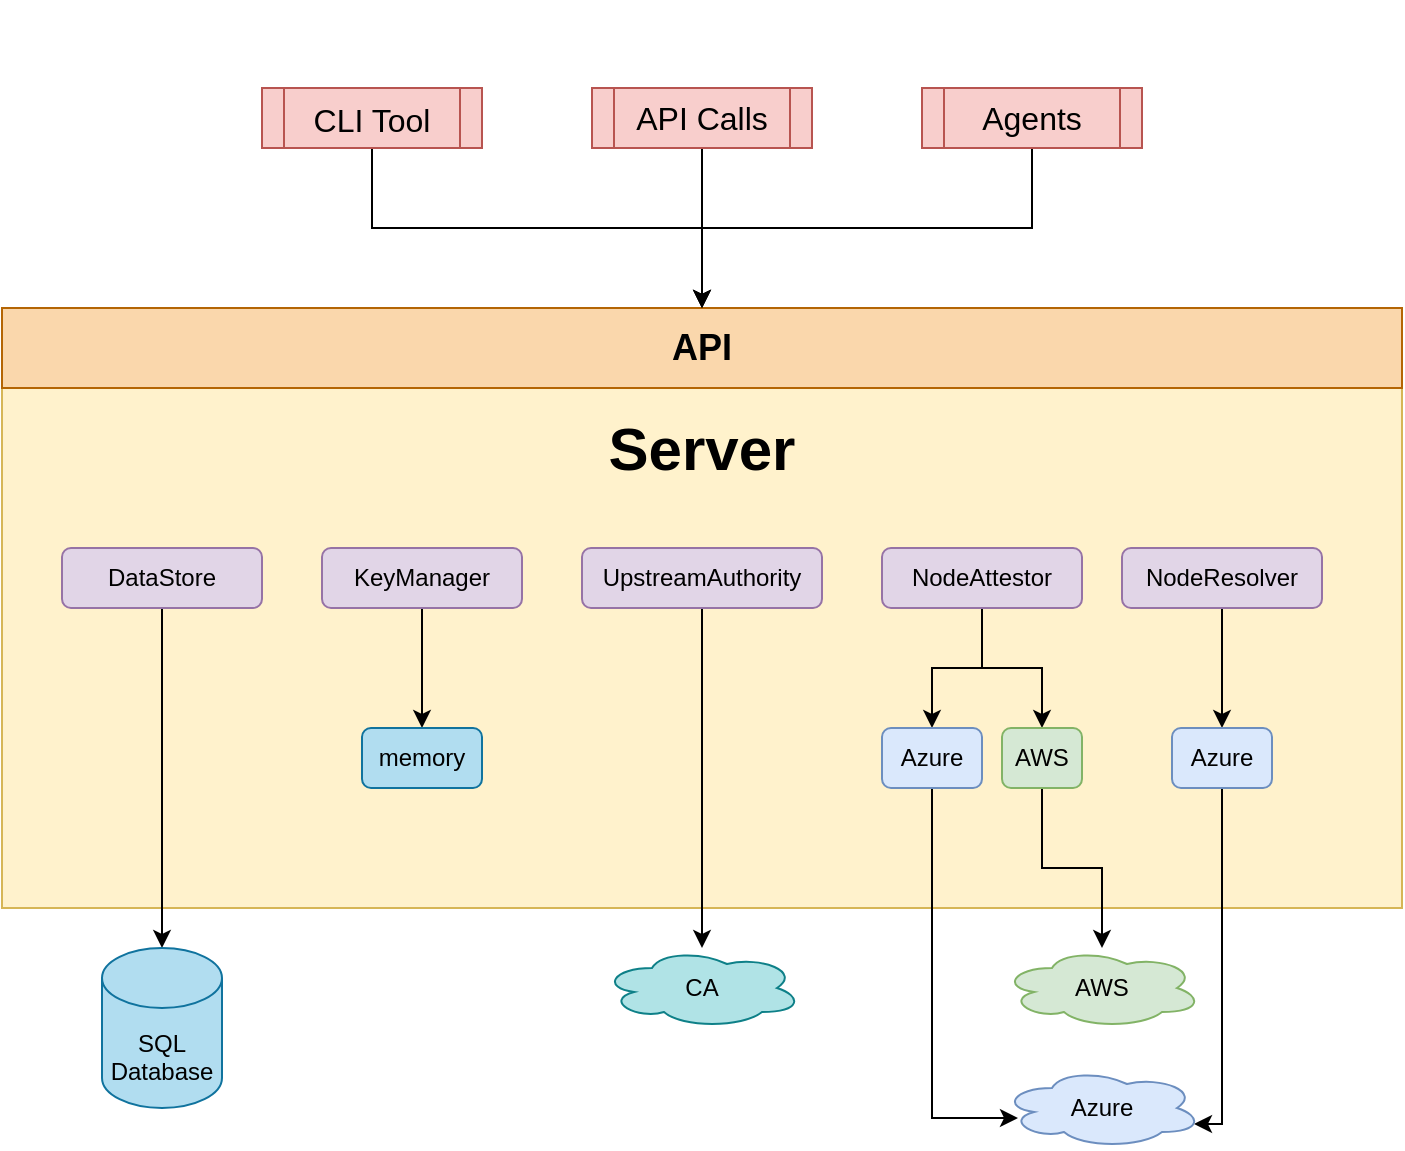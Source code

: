 <mxfile version="13.6.5">
    <diagram id="TgZHtt84LtUgyle7RrUV" name="Server">
        <mxGraphModel dx="888" dy="746" grid="1" gridSize="10" guides="1" tooltips="1" connect="1" arrows="1" fold="1" page="1" pageScale="1" pageWidth="850" pageHeight="1100" math="0" shadow="0">
            <root>
                <mxCell id="0"/>
                <mxCell id="1" parent="0"/>
                <mxCell id="Rp-ab2z_M1Jg2SWGDdXT-1" value="" style="rounded=0;whiteSpace=wrap;html=1;fillColor=#fff2cc;strokeColor=#d6b656;" parent="1" vertex="1">
                    <mxGeometry x="10" y="210" width="700" height="300" as="geometry"/>
                </mxCell>
                <mxCell id="Rp-ab2z_M1Jg2SWGDdXT-39" style="edgeStyle=orthogonalEdgeStyle;rounded=0;orthogonalLoop=1;jettySize=auto;html=1;" parent="1" source="Rp-ab2z_M1Jg2SWGDdXT-2" target="Rp-ab2z_M1Jg2SWGDdXT-32" edge="1">
                    <mxGeometry relative="1" as="geometry"/>
                </mxCell>
                <mxCell id="Rp-ab2z_M1Jg2SWGDdXT-2" value="&lt;div&gt;DataStore&lt;/div&gt;" style="rounded=1;whiteSpace=wrap;html=1;fillColor=#e1d5e7;strokeColor=#9673a6;" parent="1" vertex="1">
                    <mxGeometry x="40" y="330" width="100" height="30" as="geometry"/>
                </mxCell>
                <mxCell id="Rp-ab2z_M1Jg2SWGDdXT-22" value="" style="edgeStyle=orthogonalEdgeStyle;rounded=0;orthogonalLoop=1;jettySize=auto;html=1;" parent="1" source="Rp-ab2z_M1Jg2SWGDdXT-3" target="Rp-ab2z_M1Jg2SWGDdXT-19" edge="1">
                    <mxGeometry relative="1" as="geometry"/>
                </mxCell>
                <mxCell id="Rp-ab2z_M1Jg2SWGDdXT-3" value="&lt;div&gt;KeyManager&lt;/div&gt;" style="rounded=1;whiteSpace=wrap;html=1;fillColor=#e1d5e7;strokeColor=#9673a6;" parent="1" vertex="1">
                    <mxGeometry x="170" y="330" width="100" height="30" as="geometry"/>
                </mxCell>
                <mxCell id="Rp-ab2z_M1Jg2SWGDdXT-31" style="edgeStyle=orthogonalEdgeStyle;rounded=0;orthogonalLoop=1;jettySize=auto;html=1;" parent="1" source="Rp-ab2z_M1Jg2SWGDdXT-4" target="Rp-ab2z_M1Jg2SWGDdXT-30" edge="1">
                    <mxGeometry relative="1" as="geometry"/>
                </mxCell>
                <mxCell id="Rp-ab2z_M1Jg2SWGDdXT-4" value="UpstreamAuthority" style="rounded=1;whiteSpace=wrap;html=1;fillColor=#e1d5e7;strokeColor=#9673a6;" parent="1" vertex="1">
                    <mxGeometry x="300" y="330" width="120" height="30" as="geometry"/>
                </mxCell>
                <mxCell id="Rp-ab2z_M1Jg2SWGDdXT-17" style="edgeStyle=orthogonalEdgeStyle;rounded=0;orthogonalLoop=1;jettySize=auto;html=1;exitX=0.5;exitY=1;exitDx=0;exitDy=0;" parent="1" source="Rp-ab2z_M1Jg2SWGDdXT-5" target="Rp-ab2z_M1Jg2SWGDdXT-8" edge="1">
                    <mxGeometry relative="1" as="geometry"/>
                </mxCell>
                <mxCell id="Rp-ab2z_M1Jg2SWGDdXT-18" style="edgeStyle=orthogonalEdgeStyle;rounded=0;orthogonalLoop=1;jettySize=auto;html=1;" parent="1" source="Rp-ab2z_M1Jg2SWGDdXT-5" target="Rp-ab2z_M1Jg2SWGDdXT-11" edge="1">
                    <mxGeometry relative="1" as="geometry"/>
                </mxCell>
                <mxCell id="Rp-ab2z_M1Jg2SWGDdXT-5" value="NodeAttestor" style="rounded=1;whiteSpace=wrap;html=1;fillColor=#e1d5e7;strokeColor=#9673a6;" parent="1" vertex="1">
                    <mxGeometry x="450" y="330" width="100" height="30" as="geometry"/>
                </mxCell>
                <mxCell id="Rp-ab2z_M1Jg2SWGDdXT-16" style="edgeStyle=orthogonalEdgeStyle;rounded=0;orthogonalLoop=1;jettySize=auto;html=1;exitX=0.5;exitY=1;exitDx=0;exitDy=0;entryX=0.5;entryY=0;entryDx=0;entryDy=0;" parent="1" source="Rp-ab2z_M1Jg2SWGDdXT-6" target="Rp-ab2z_M1Jg2SWGDdXT-13" edge="1">
                    <mxGeometry relative="1" as="geometry"/>
                </mxCell>
                <mxCell id="Rp-ab2z_M1Jg2SWGDdXT-6" value="NodeResolver" style="rounded=1;whiteSpace=wrap;html=1;fillColor=#e1d5e7;strokeColor=#9673a6;" parent="1" vertex="1">
                    <mxGeometry x="570" y="330" width="100" height="30" as="geometry"/>
                </mxCell>
                <mxCell id="Rp-ab2z_M1Jg2SWGDdXT-40" value="" style="edgeStyle=orthogonalEdgeStyle;rounded=0;orthogonalLoop=1;jettySize=auto;html=1;" parent="1" source="Rp-ab2z_M1Jg2SWGDdXT-8" target="Rp-ab2z_M1Jg2SWGDdXT-23" edge="1">
                    <mxGeometry relative="1" as="geometry"/>
                </mxCell>
                <mxCell id="Rp-ab2z_M1Jg2SWGDdXT-8" value="AWS" style="rounded=1;whiteSpace=wrap;html=1;fillColor=#d5e8d4;strokeColor=#82b366;" parent="1" vertex="1">
                    <mxGeometry x="510" y="420" width="40" height="30" as="geometry"/>
                </mxCell>
                <mxCell id="Rp-ab2z_M1Jg2SWGDdXT-34" style="edgeStyle=orthogonalEdgeStyle;rounded=0;orthogonalLoop=1;jettySize=auto;html=1;exitX=0.5;exitY=1;exitDx=0;exitDy=0;entryX=0.08;entryY=0.625;entryDx=0;entryDy=0;entryPerimeter=0;" parent="1" source="Rp-ab2z_M1Jg2SWGDdXT-11" target="Rp-ab2z_M1Jg2SWGDdXT-24" edge="1">
                    <mxGeometry relative="1" as="geometry">
                        <Array as="points">
                            <mxPoint x="475" y="615"/>
                        </Array>
                    </mxGeometry>
                </mxCell>
                <mxCell id="Rp-ab2z_M1Jg2SWGDdXT-11" value="Azure" style="rounded=1;whiteSpace=wrap;html=1;fillColor=#dae8fc;strokeColor=#6c8ebf;" parent="1" vertex="1">
                    <mxGeometry x="450" y="420" width="50" height="30" as="geometry"/>
                </mxCell>
                <mxCell id="Rp-ab2z_M1Jg2SWGDdXT-54" style="edgeStyle=orthogonalEdgeStyle;rounded=0;orthogonalLoop=1;jettySize=auto;html=1;fontSize=16;entryX=0.96;entryY=0.7;entryDx=0;entryDy=0;entryPerimeter=0;" parent="1" source="Rp-ab2z_M1Jg2SWGDdXT-13" target="Rp-ab2z_M1Jg2SWGDdXT-24" edge="1">
                    <mxGeometry relative="1" as="geometry">
                        <mxPoint x="620" y="620" as="targetPoint"/>
                        <Array as="points">
                            <mxPoint x="620" y="618"/>
                        </Array>
                    </mxGeometry>
                </mxCell>
                <mxCell id="Rp-ab2z_M1Jg2SWGDdXT-13" value="Azure" style="rounded=1;whiteSpace=wrap;html=1;fillColor=#dae8fc;strokeColor=#6c8ebf;" parent="1" vertex="1">
                    <mxGeometry x="595" y="420" width="50" height="30" as="geometry"/>
                </mxCell>
                <mxCell id="Rp-ab2z_M1Jg2SWGDdXT-19" value="memory" style="rounded=1;whiteSpace=wrap;html=1;sketch=0;fillColor=#b1ddf0;strokeColor=#10739e;" parent="1" vertex="1">
                    <mxGeometry x="190" y="420" width="60" height="30" as="geometry"/>
                </mxCell>
                <mxCell id="Rp-ab2z_M1Jg2SWGDdXT-23" value="AWS" style="ellipse;shape=cloud;whiteSpace=wrap;html=1;sketch=0;fillColor=#d5e8d4;strokeColor=#82b366;" parent="1" vertex="1">
                    <mxGeometry x="510" y="530" width="100" height="40" as="geometry"/>
                </mxCell>
                <mxCell id="Rp-ab2z_M1Jg2SWGDdXT-24" value="Azure" style="ellipse;shape=cloud;whiteSpace=wrap;html=1;sketch=0;fillColor=#dae8fc;strokeColor=#6c8ebf;" parent="1" vertex="1">
                    <mxGeometry x="510" y="590" width="100" height="40" as="geometry"/>
                </mxCell>
                <mxCell id="Rp-ab2z_M1Jg2SWGDdXT-30" value="CA" style="ellipse;shape=cloud;whiteSpace=wrap;html=1;sketch=0;fillColor=#b0e3e6;strokeColor=#0e8088;" parent="1" vertex="1">
                    <mxGeometry x="310" y="530" width="100" height="40" as="geometry"/>
                </mxCell>
                <mxCell id="Rp-ab2z_M1Jg2SWGDdXT-32" value="&lt;div&gt;&lt;br&gt;&lt;/div&gt;&lt;div&gt;&lt;br&gt;&lt;/div&gt;&lt;div&gt;SQL&lt;/div&gt;&lt;div&gt;Database&lt;br&gt;&lt;/div&gt;" style="shape=cylinder2;whiteSpace=wrap;html=1;boundedLbl=1;backgroundOutline=1;size=15;sketch=0;fillColor=#b1ddf0;strokeColor=#10739e;" parent="1" vertex="1">
                    <mxGeometry x="60" y="530" width="60" height="80" as="geometry"/>
                </mxCell>
                <mxCell id="Rp-ab2z_M1Jg2SWGDdXT-44" value="&lt;h2&gt;API&lt;/h2&gt;" style="rounded=0;whiteSpace=wrap;html=1;sketch=0;fillColor=#fad7ac;strokeColor=#b46504;" parent="1" vertex="1">
                    <mxGeometry x="10" y="210" width="700" height="40" as="geometry"/>
                </mxCell>
                <mxCell id="Rp-ab2z_M1Jg2SWGDdXT-46" value="Server" style="text;html=1;strokeColor=none;fillColor=none;align=center;verticalAlign=middle;whiteSpace=wrap;rounded=0;sketch=0;fontSize=30;fontStyle=1" parent="1" vertex="1">
                    <mxGeometry x="340" y="270" width="40" height="20" as="geometry"/>
                </mxCell>
                <mxCell id="Rp-ab2z_M1Jg2SWGDdXT-55" value="" style="edgeStyle=orthogonalEdgeStyle;rounded=0;orthogonalLoop=1;jettySize=auto;html=1;fontSize=16;" parent="1" source="Rp-ab2z_M1Jg2SWGDdXT-49" target="Rp-ab2z_M1Jg2SWGDdXT-44" edge="1">
                    <mxGeometry relative="1" as="geometry"/>
                </mxCell>
                <mxCell id="Rp-ab2z_M1Jg2SWGDdXT-49" value="&lt;h6 style=&quot;font-size: 16px&quot;&gt;&lt;font style=&quot;font-size: 16px&quot;&gt;&lt;span style=&quot;font-weight: normal&quot;&gt;API Calls&lt;/span&gt;&lt;/font&gt;&lt;/h6&gt;" style="shape=process;whiteSpace=wrap;html=1;backgroundOutline=1;sketch=0;fontSize=30;fillColor=#f8cecc;strokeColor=#b85450;" parent="1" vertex="1">
                    <mxGeometry x="305" y="100" width="110" height="30" as="geometry"/>
                </mxCell>
                <mxCell id="Rp-ab2z_M1Jg2SWGDdXT-56" value="" style="edgeStyle=orthogonalEdgeStyle;rounded=0;orthogonalLoop=1;jettySize=auto;html=1;fontSize=16;" parent="1" source="Rp-ab2z_M1Jg2SWGDdXT-51" target="Rp-ab2z_M1Jg2SWGDdXT-44" edge="1">
                    <mxGeometry relative="1" as="geometry"/>
                </mxCell>
                <mxCell id="Rp-ab2z_M1Jg2SWGDdXT-51" value="&lt;div&gt;Agents&lt;/div&gt;" style="shape=process;whiteSpace=wrap;html=1;backgroundOutline=1;sketch=0;fontSize=16;fillColor=#f8cecc;strokeColor=#b85450;" parent="1" vertex="1">
                    <mxGeometry x="470" y="100" width="110" height="30" as="geometry"/>
                </mxCell>
                <mxCell id="Rp-ab2z_M1Jg2SWGDdXT-57" value="" style="edgeStyle=orthogonalEdgeStyle;rounded=0;orthogonalLoop=1;jettySize=auto;html=1;fontSize=16;" parent="1" source="Rp-ab2z_M1Jg2SWGDdXT-53" target="Rp-ab2z_M1Jg2SWGDdXT-44" edge="1">
                    <mxGeometry relative="1" as="geometry"/>
                </mxCell>
                <mxCell id="Rp-ab2z_M1Jg2SWGDdXT-53" value="&lt;h6&gt;&lt;font style=&quot;font-size: 16px&quot;&gt;&lt;span style=&quot;font-weight: normal&quot;&gt;CLI Tool&lt;/span&gt;&lt;/font&gt;&lt;/h6&gt;" style="shape=process;whiteSpace=wrap;html=1;backgroundOutline=1;sketch=0;fontSize=30;fillColor=#f8cecc;strokeColor=#b85450;" parent="1" vertex="1">
                    <mxGeometry x="140" y="100" width="110" height="30" as="geometry"/>
                </mxCell>
            </root>
        </mxGraphModel>
    </diagram>
</mxfile>
